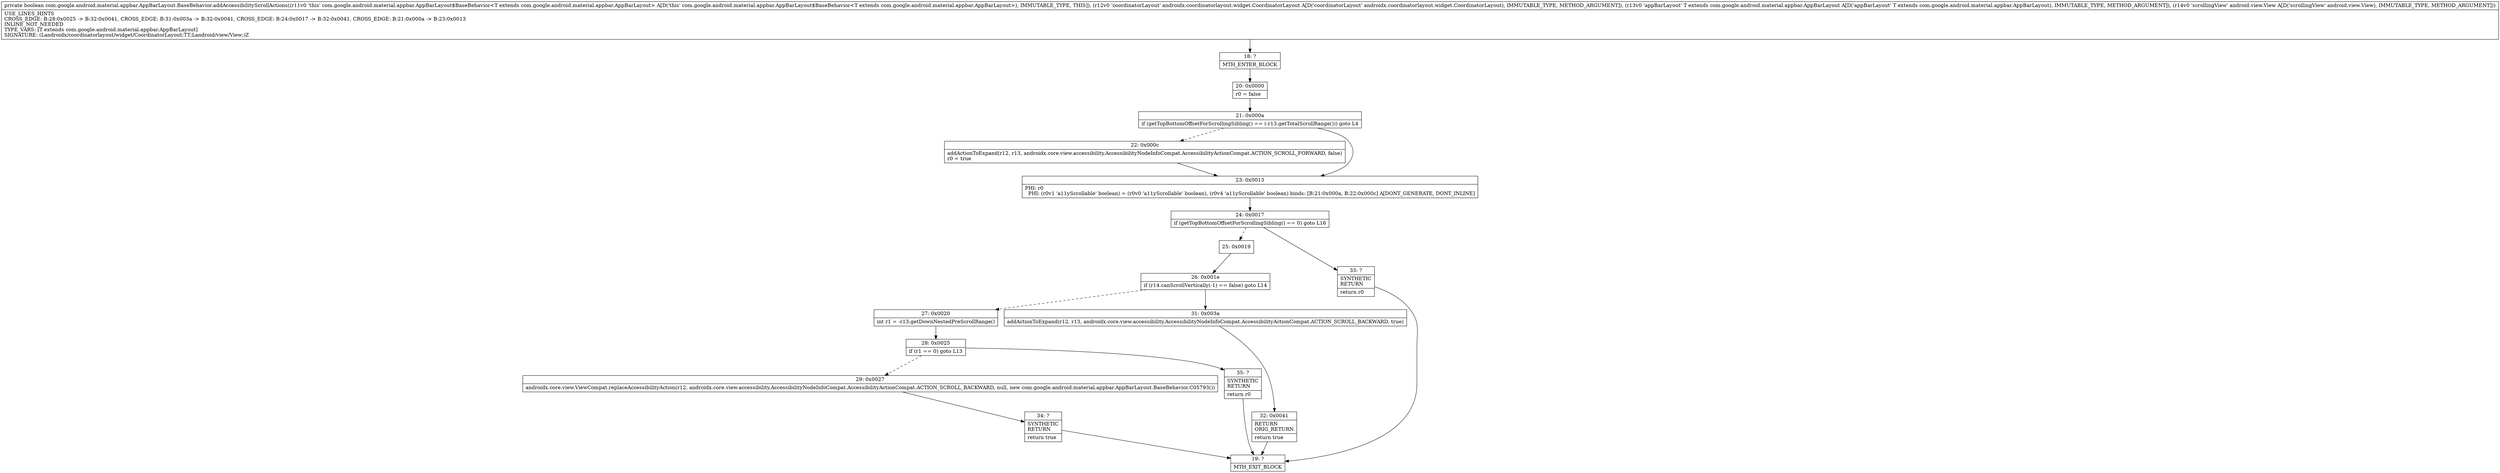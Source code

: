 digraph "CFG forcom.google.android.material.appbar.AppBarLayout.BaseBehavior.addAccessibilityScrollActions(Landroidx\/coordinatorlayout\/widget\/CoordinatorLayout;Lcom\/google\/android\/material\/appbar\/AppBarLayout;Landroid\/view\/View;)Z" {
Node_18 [shape=record,label="{18\:\ ?|MTH_ENTER_BLOCK\l}"];
Node_20 [shape=record,label="{20\:\ 0x0000|r0 = false\l}"];
Node_21 [shape=record,label="{21\:\ 0x000a|if (getTopBottomOffsetForScrollingSibling() == (\-r13.getTotalScrollRange())) goto L4\l}"];
Node_22 [shape=record,label="{22\:\ 0x000c|addActionToExpand(r12, r13, androidx.core.view.accessibility.AccessibilityNodeInfoCompat.AccessibilityActionCompat.ACTION_SCROLL_FORWARD, false)\lr0 = true\l}"];
Node_23 [shape=record,label="{23\:\ 0x0013|PHI: r0 \l  PHI: (r0v1 'a11yScrollable' boolean) = (r0v0 'a11yScrollable' boolean), (r0v4 'a11yScrollable' boolean) binds: [B:21:0x000a, B:22:0x000c] A[DONT_GENERATE, DONT_INLINE]\l}"];
Node_24 [shape=record,label="{24\:\ 0x0017|if (getTopBottomOffsetForScrollingSibling() == 0) goto L16\l}"];
Node_25 [shape=record,label="{25\:\ 0x0019}"];
Node_26 [shape=record,label="{26\:\ 0x001e|if (r14.canScrollVertically(\-1) == false) goto L14\l}"];
Node_27 [shape=record,label="{27\:\ 0x0020|int r1 = \-r13.getDownNestedPreScrollRange()\l}"];
Node_28 [shape=record,label="{28\:\ 0x0025|if (r1 == 0) goto L13\l}"];
Node_29 [shape=record,label="{29\:\ 0x0027|androidx.core.view.ViewCompat.replaceAccessibilityAction(r12, androidx.core.view.accessibility.AccessibilityNodeInfoCompat.AccessibilityActionCompat.ACTION_SCROLL_BACKWARD, null, new com.google.android.material.appbar.AppBarLayout.BaseBehavior.C05793())\l}"];
Node_34 [shape=record,label="{34\:\ ?|SYNTHETIC\lRETURN\l|return true\l}"];
Node_19 [shape=record,label="{19\:\ ?|MTH_EXIT_BLOCK\l}"];
Node_35 [shape=record,label="{35\:\ ?|SYNTHETIC\lRETURN\l|return r0\l}"];
Node_31 [shape=record,label="{31\:\ 0x003a|addActionToExpand(r12, r13, androidx.core.view.accessibility.AccessibilityNodeInfoCompat.AccessibilityActionCompat.ACTION_SCROLL_BACKWARD, true)\l}"];
Node_32 [shape=record,label="{32\:\ 0x0041|RETURN\lORIG_RETURN\l|return true\l}"];
Node_33 [shape=record,label="{33\:\ ?|SYNTHETIC\lRETURN\l|return r0\l}"];
MethodNode[shape=record,label="{private boolean com.google.android.material.appbar.AppBarLayout.BaseBehavior.addAccessibilityScrollActions((r11v0 'this' com.google.android.material.appbar.AppBarLayout$BaseBehavior\<T extends com.google.android.material.appbar.AppBarLayout\> A[D('this' com.google.android.material.appbar.AppBarLayout$BaseBehavior\<T extends com.google.android.material.appbar.AppBarLayout\>), IMMUTABLE_TYPE, THIS]), (r12v0 'coordinatorLayout' androidx.coordinatorlayout.widget.CoordinatorLayout A[D('coordinatorLayout' androidx.coordinatorlayout.widget.CoordinatorLayout), IMMUTABLE_TYPE, METHOD_ARGUMENT]), (r13v0 'appBarLayout' T extends com.google.android.material.appbar.AppBarLayout A[D('appBarLayout' T extends com.google.android.material.appbar.AppBarLayout), IMMUTABLE_TYPE, METHOD_ARGUMENT]), (r14v0 'scrollingView' android.view.View A[D('scrollingView' android.view.View), IMMUTABLE_TYPE, METHOD_ARGUMENT]))  | USE_LINES_HINTS\lCROSS_EDGE: B:28:0x0025 \-\> B:32:0x0041, CROSS_EDGE: B:31:0x003a \-\> B:32:0x0041, CROSS_EDGE: B:24:0x0017 \-\> B:32:0x0041, CROSS_EDGE: B:21:0x000a \-\> B:23:0x0013\lINLINE_NOT_NEEDED\lTYPE_VARS: [T extends com.google.android.material.appbar.AppBarLayout]\lSIGNATURE: (Landroidx\/coordinatorlayout\/widget\/CoordinatorLayout;TT;Landroid\/view\/View;)Z\l}"];
MethodNode -> Node_18;Node_18 -> Node_20;
Node_20 -> Node_21;
Node_21 -> Node_22[style=dashed];
Node_21 -> Node_23;
Node_22 -> Node_23;
Node_23 -> Node_24;
Node_24 -> Node_25[style=dashed];
Node_24 -> Node_33;
Node_25 -> Node_26;
Node_26 -> Node_27[style=dashed];
Node_26 -> Node_31;
Node_27 -> Node_28;
Node_28 -> Node_29[style=dashed];
Node_28 -> Node_35;
Node_29 -> Node_34;
Node_34 -> Node_19;
Node_35 -> Node_19;
Node_31 -> Node_32;
Node_32 -> Node_19;
Node_33 -> Node_19;
}

